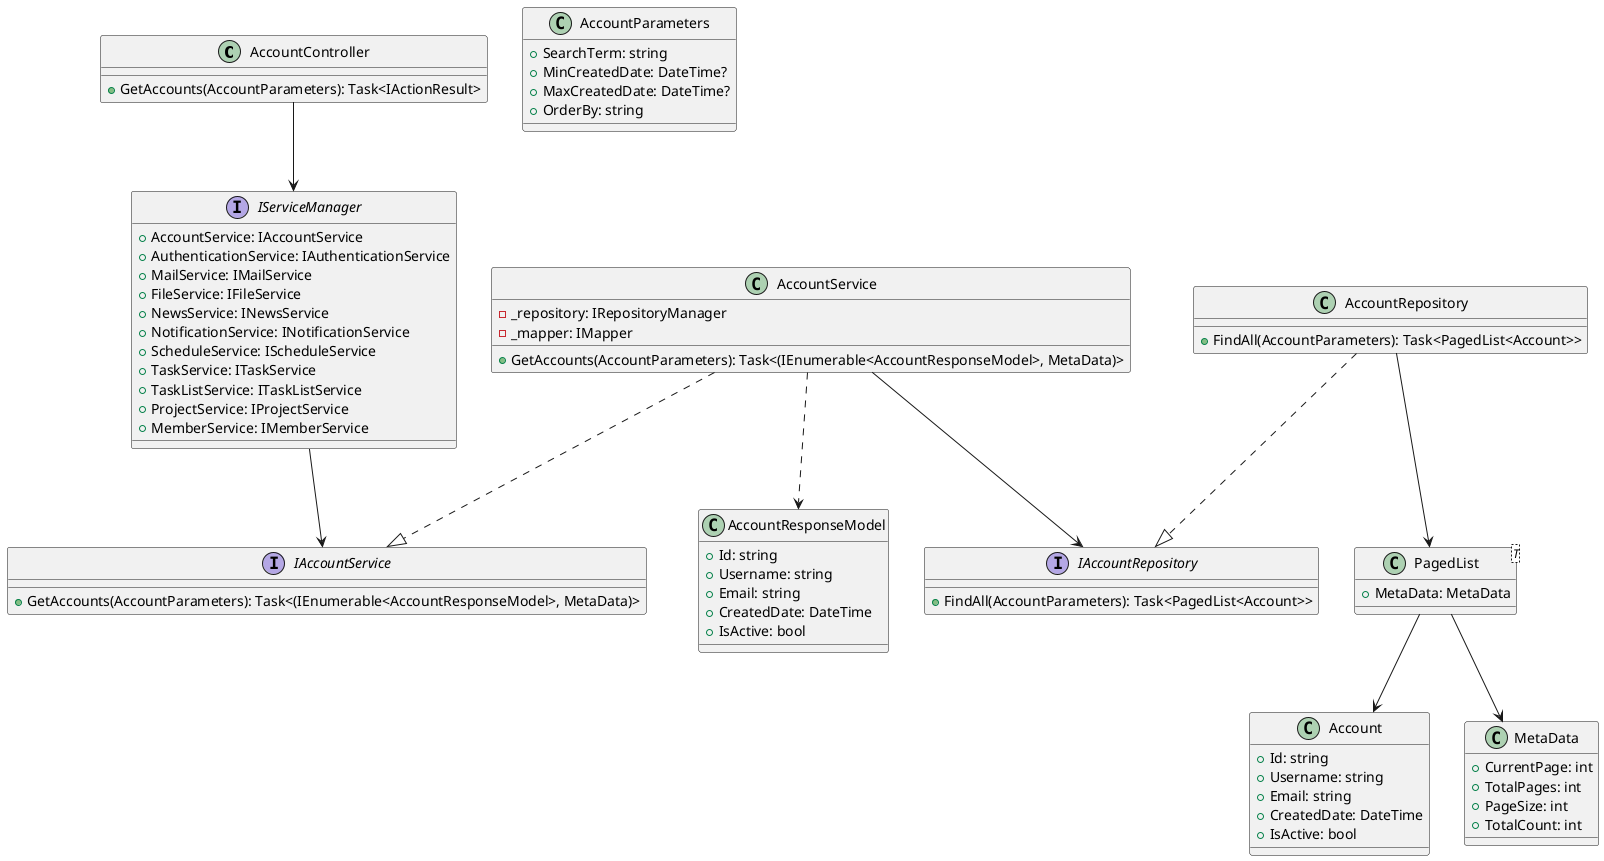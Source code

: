 @startuml
class AccountController {
  +GetAccounts(AccountParameters): Task<IActionResult>
}

class AccountParameters {
  +SearchTerm: string
  +MinCreatedDate: DateTime?
  +MaxCreatedDate: DateTime?
  +OrderBy: string
}

interface IServiceManager {
  +AccountService: IAccountService
  +AuthenticationService: IAuthenticationService
  +MailService: IMailService
  +FileService: IFileService
  +NewsService: INewsService
  +NotificationService: INotificationService
  +ScheduleService: IScheduleService
  +TaskService: ITaskService
  +TaskListService: ITaskListService
  +ProjectService: IProjectService
  +MemberService: IMemberService
}

interface IAccountService {
  +GetAccounts(AccountParameters): Task<(IEnumerable<AccountResponseModel>, MetaData)>
}

class AccountService {
  -_repository: IRepositoryManager
  -_mapper: IMapper
  +GetAccounts(AccountParameters): Task<(IEnumerable<AccountResponseModel>, MetaData)>
}

interface IAccountRepository {
  +FindAll(AccountParameters): Task<PagedList<Account>>
}

class AccountRepository {
  +FindAll(AccountParameters): Task<PagedList<Account>>
}

class PagedList<T> {
  +MetaData: MetaData
}

class Account {
  +Id: string
  +Username: string
  +Email: string
  +CreatedDate: DateTime
  +IsActive: bool
}

class MetaData {
  +CurrentPage: int
  +TotalPages: int
  +PageSize: int
  +TotalCount: int
}

class AccountResponseModel {
  +Id: string
  +Username: string
  +Email: string
  +CreatedDate: DateTime
  +IsActive: bool
}

AccountController --> IServiceManager
IServiceManager --> IAccountService
AccountService ..|> IAccountService
AccountService --> IAccountRepository
AccountRepository ..|> IAccountRepository
AccountRepository --> PagedList
PagedList --> Account
PagedList --> MetaData
AccountService ..> AccountResponseModel

@enduml